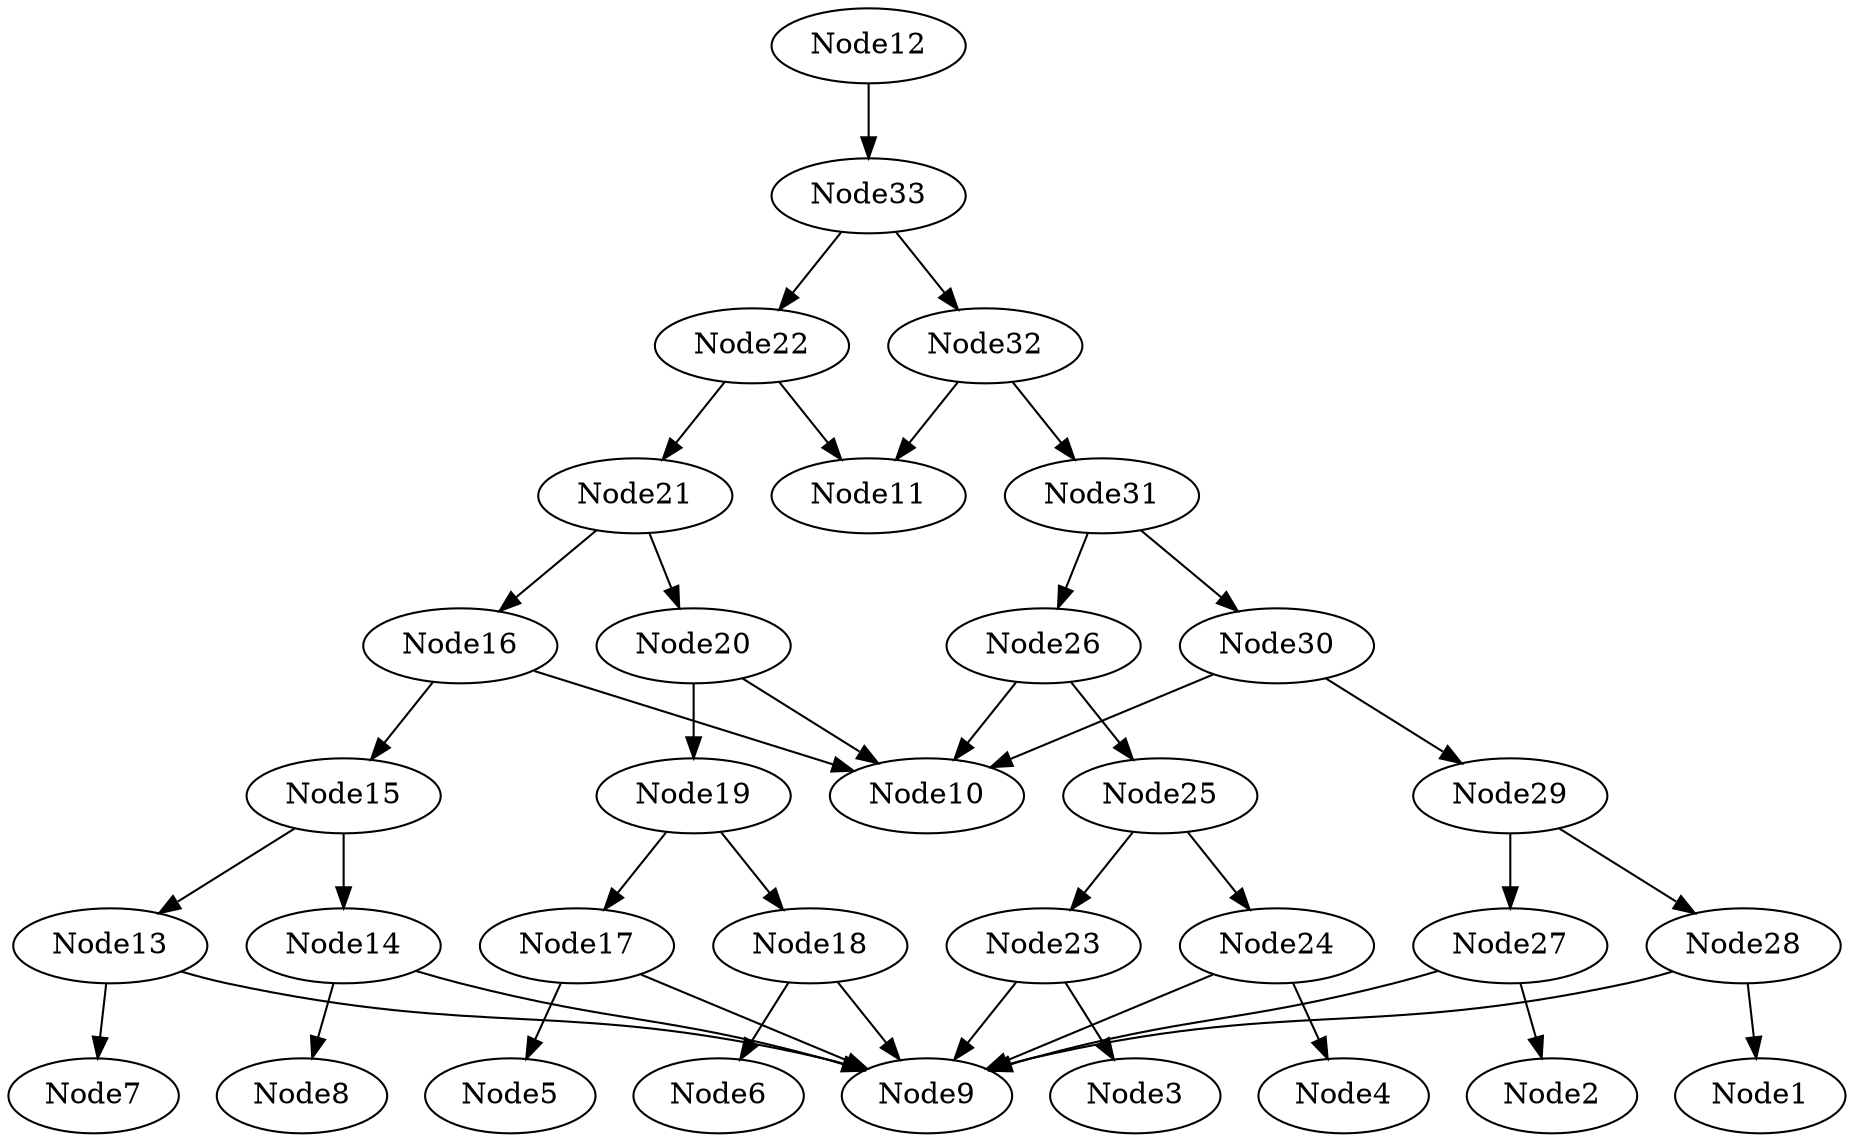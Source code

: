 # Network structure generated by ABC

digraph network {

Node12 -> Node33 [style = solid];
Node13 -> Node7 [style = solid];
Node13 -> Node9 [style = solid];
Node14 -> Node8 [style = solid];
Node14 -> Node9 [style = solid];
Node15 -> Node13 [style = solid];
Node15 -> Node14 [style = solid];
Node16 -> Node10 [style = solid];
Node16 -> Node15 [style = solid];
Node17 -> Node5 [style = solid];
Node17 -> Node9 [style = solid];
Node18 -> Node6 [style = solid];
Node18 -> Node9 [style = solid];
Node19 -> Node17 [style = solid];
Node19 -> Node18 [style = solid];
Node20 -> Node10 [style = solid];
Node20 -> Node19 [style = solid];
Node21 -> Node16 [style = solid];
Node21 -> Node20 [style = solid];
Node22 -> Node11 [style = solid];
Node22 -> Node21 [style = solid];
Node23 -> Node3 [style = solid];
Node23 -> Node9 [style = solid];
Node24 -> Node4 [style = solid];
Node24 -> Node9 [style = solid];
Node25 -> Node23 [style = solid];
Node25 -> Node24 [style = solid];
Node26 -> Node10 [style = solid];
Node26 -> Node25 [style = solid];
Node27 -> Node2 [style = solid];
Node27 -> Node9 [style = solid];
Node28 -> Node1 [style = solid];
Node28 -> Node9 [style = solid];
Node29 -> Node27 [style = solid];
Node29 -> Node28 [style = solid];
Node30 -> Node10 [style = solid];
Node30 -> Node29 [style = solid];
Node31 -> Node26 [style = solid];
Node31 -> Node30 [style = solid];
Node32 -> Node11 [style = solid];
Node32 -> Node31 [style = solid];
Node33 -> Node22 [style = solid];
Node33 -> Node32 [style = solid];
}


